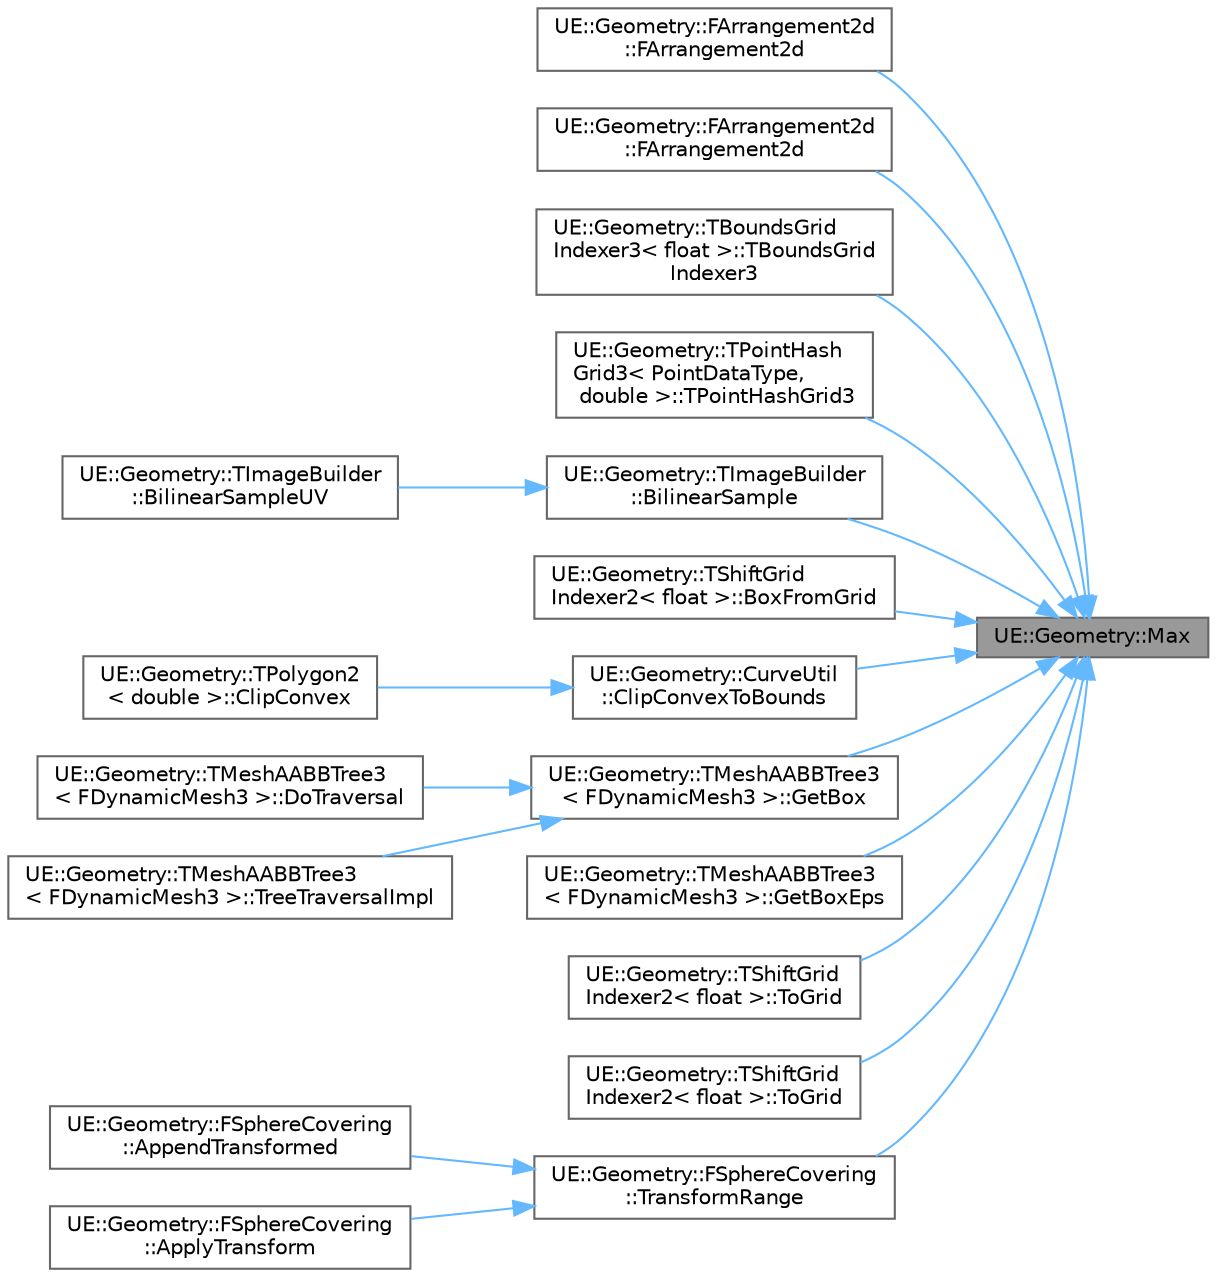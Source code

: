 digraph "UE::Geometry::Max"
{
 // INTERACTIVE_SVG=YES
 // LATEX_PDF_SIZE
  bgcolor="transparent";
  edge [fontname=Helvetica,fontsize=10,labelfontname=Helvetica,labelfontsize=10];
  node [fontname=Helvetica,fontsize=10,shape=box,height=0.2,width=0.4];
  rankdir="RL";
  Node1 [id="Node000001",label="UE::Geometry::Max",height=0.2,width=0.4,color="gray40", fillcolor="grey60", style="filled", fontcolor="black",tooltip=" "];
  Node1 -> Node2 [id="edge1_Node000001_Node000002",dir="back",color="steelblue1",style="solid",tooltip=" "];
  Node2 [id="Node000002",label="UE::Geometry::FArrangement2d\l::FArrangement2d",height=0.2,width=0.4,color="grey40", fillcolor="white", style="filled",URL="$d2/d8a/structUE_1_1Geometry_1_1FArrangement2d.html#a1216d43c95234978da712bea11655b2a",tooltip=" "];
  Node1 -> Node3 [id="edge2_Node000001_Node000003",dir="back",color="steelblue1",style="solid",tooltip=" "];
  Node3 [id="Node000003",label="UE::Geometry::FArrangement2d\l::FArrangement2d",height=0.2,width=0.4,color="grey40", fillcolor="white", style="filled",URL="$d2/d8a/structUE_1_1Geometry_1_1FArrangement2d.html#aa54c5051847fc484cf8b4e6e3ec7666e",tooltip=" "];
  Node1 -> Node4 [id="edge3_Node000001_Node000004",dir="back",color="steelblue1",style="solid",tooltip=" "];
  Node4 [id="Node000004",label="UE::Geometry::TBoundsGrid\lIndexer3\< float \>::TBoundsGrid\lIndexer3",height=0.2,width=0.4,color="grey40", fillcolor="white", style="filled",URL="$dc/daa/structUE_1_1Geometry_1_1TBoundsGridIndexer3.html#a52e74dce9cce797f5aa3094cb0d48853",tooltip=" "];
  Node1 -> Node5 [id="edge4_Node000001_Node000005",dir="back",color="steelblue1",style="solid",tooltip=" "];
  Node5 [id="Node000005",label="UE::Geometry::TPointHash\lGrid3\< PointDataType,\l double \>::TPointHashGrid3",height=0.2,width=0.4,color="grey40", fillcolor="white", style="filled",URL="$d7/d1e/classUE_1_1Geometry_1_1TPointHashGrid3.html#ae6a67a2244d1fc2966ed1193a2c9cceb",tooltip=" "];
  Node1 -> Node6 [id="edge5_Node000001_Node000006",dir="back",color="steelblue1",style="solid",tooltip=" "];
  Node6 [id="Node000006",label="UE::Geometry::TImageBuilder\l::BilinearSample",height=0.2,width=0.4,color="grey40", fillcolor="white", style="filled",URL="$d9/dcf/classUE_1_1Geometry_1_1TImageBuilder.html#a001849fe844af5bb3c06c7db44592b3b",tooltip="Sample the image value at floating-point pixel coords with Bilinear interpolation The pixel coords ar..."];
  Node6 -> Node7 [id="edge6_Node000006_Node000007",dir="back",color="steelblue1",style="solid",tooltip=" "];
  Node7 [id="Node000007",label="UE::Geometry::TImageBuilder\l::BilinearSampleUV",height=0.2,width=0.4,color="grey40", fillcolor="white", style="filled",URL="$d9/dcf/classUE_1_1Geometry_1_1TImageBuilder.html#a1ba9fc616fdeb382ca9870a83163c579",tooltip="Sample the image value at floating-point UV coords with Bilinear interpolation."];
  Node1 -> Node8 [id="edge7_Node000001_Node000008",dir="back",color="steelblue1",style="solid",tooltip=" "];
  Node8 [id="Node000008",label="UE::Geometry::TShiftGrid\lIndexer2\< float \>::BoxFromGrid",height=0.2,width=0.4,color="grey40", fillcolor="white", style="filled",URL="$dd/dd9/structUE_1_1Geometry_1_1TShiftGridIndexer2.html#ad07074c9e9b9fd3cc7caa543b1c9281c",tooltip=" "];
  Node1 -> Node9 [id="edge8_Node000001_Node000009",dir="back",color="steelblue1",style="solid",tooltip=" "];
  Node9 [id="Node000009",label="UE::Geometry::CurveUtil\l::ClipConvexToBounds",height=0.2,width=0.4,color="grey40", fillcolor="white", style="filled",URL="$d7/dd2/namespaceUE_1_1Geometry_1_1CurveUtil.html#ab95013c4572c629b52a53a921a5dc120",tooltip="Use the Sutherland–Hodgman algorithm to clip the vertices to the given bounds Note if the path/polygo..."];
  Node9 -> Node10 [id="edge9_Node000009_Node000010",dir="back",color="steelblue1",style="solid",tooltip=" "];
  Node10 [id="Node000010",label="UE::Geometry::TPolygon2\l\< double \>::ClipConvex",height=0.2,width=0.4,color="grey40", fillcolor="white", style="filled",URL="$d0/df8/classUE_1_1Geometry_1_1TPolygon2.html#a8f14fc0c918d69c0db0f5a214c4e1962",tooltip=" "];
  Node1 -> Node11 [id="edge10_Node000001_Node000011",dir="back",color="steelblue1",style="solid",tooltip=" "];
  Node11 [id="Node000011",label="UE::Geometry::TMeshAABBTree3\l\< FDynamicMesh3 \>::GetBox",height=0.2,width=0.4,color="grey40", fillcolor="white", style="filled",URL="$dc/dc1/classUE_1_1Geometry_1_1TMeshAABBTree3.html#a0d6f2385f3bf6edacdc9fcd057b8d8d3",tooltip=" "];
  Node11 -> Node12 [id="edge11_Node000011_Node000012",dir="back",color="steelblue1",style="solid",tooltip=" "];
  Node12 [id="Node000012",label="UE::Geometry::TMeshAABBTree3\l\< FDynamicMesh3 \>::DoTraversal",height=0.2,width=0.4,color="grey40", fillcolor="white", style="filled",URL="$dc/dc1/classUE_1_1Geometry_1_1TMeshAABBTree3.html#a8c99b42d74ecde7f07088c45a494e8d2",tooltip=" "];
  Node11 -> Node13 [id="edge12_Node000011_Node000013",dir="back",color="steelblue1",style="solid",tooltip=" "];
  Node13 [id="Node000013",label="UE::Geometry::TMeshAABBTree3\l\< FDynamicMesh3 \>::TreeTraversalImpl",height=0.2,width=0.4,color="grey40", fillcolor="white", style="filled",URL="$dc/dc1/classUE_1_1Geometry_1_1TMeshAABBTree3.html#a82c4de66d49d48c884a149516084251d",tooltip=" "];
  Node1 -> Node14 [id="edge13_Node000001_Node000014",dir="back",color="steelblue1",style="solid",tooltip=" "];
  Node14 [id="Node000014",label="UE::Geometry::TMeshAABBTree3\l\< FDynamicMesh3 \>::GetBoxEps",height=0.2,width=0.4,color="grey40", fillcolor="white", style="filled",URL="$dc/dc1/classUE_1_1Geometry_1_1TMeshAABBTree3.html#af4a3e83f0a218813d6592afc19f89ffc",tooltip=" "];
  Node1 -> Node15 [id="edge14_Node000001_Node000015",dir="back",color="steelblue1",style="solid",tooltip=" "];
  Node15 [id="Node000015",label="UE::Geometry::TShiftGrid\lIndexer2\< float \>::ToGrid",height=0.2,width=0.4,color="grey40", fillcolor="white", style="filled",URL="$dd/dd9/structUE_1_1Geometry_1_1TShiftGridIndexer2.html#a77b01bee4703750c5f10a32decfbff3f",tooltip=" "];
  Node1 -> Node16 [id="edge15_Node000001_Node000016",dir="back",color="steelblue1",style="solid",tooltip=" "];
  Node16 [id="Node000016",label="UE::Geometry::TShiftGrid\lIndexer2\< float \>::ToGrid",height=0.2,width=0.4,color="grey40", fillcolor="white", style="filled",URL="$dd/dd9/structUE_1_1Geometry_1_1TShiftGridIndexer2.html#a53958aa89792da5219e66ade1817bdc8",tooltip=" "];
  Node1 -> Node17 [id="edge16_Node000001_Node000017",dir="back",color="steelblue1",style="solid",tooltip=" "];
  Node17 [id="Node000017",label="UE::Geometry::FSphereCovering\l::TransformRange",height=0.2,width=0.4,color="grey40", fillcolor="white", style="filled",URL="$de/d7b/classUE_1_1Geometry_1_1FSphereCovering.html#a0c563e5a6560acc131d9cac3ad17fad6",tooltip=" "];
  Node17 -> Node18 [id="edge17_Node000017_Node000018",dir="back",color="steelblue1",style="solid",tooltip=" "];
  Node18 [id="Node000018",label="UE::Geometry::FSphereCovering\l::AppendTransformed",height=0.2,width=0.4,color="grey40", fillcolor="white", style="filled",URL="$de/d7b/classUE_1_1Geometry_1_1FSphereCovering.html#a692fff5b1e62a546c1e0815886077ddf",tooltip=" "];
  Node17 -> Node19 [id="edge18_Node000017_Node000019",dir="back",color="steelblue1",style="solid",tooltip=" "];
  Node19 [id="Node000019",label="UE::Geometry::FSphereCovering\l::ApplyTransform",height=0.2,width=0.4,color="grey40", fillcolor="white", style="filled",URL="$de/d7b/classUE_1_1Geometry_1_1FSphereCovering.html#ab37e1b12fae178703e704fc1b8ab20fe",tooltip=" "];
}
